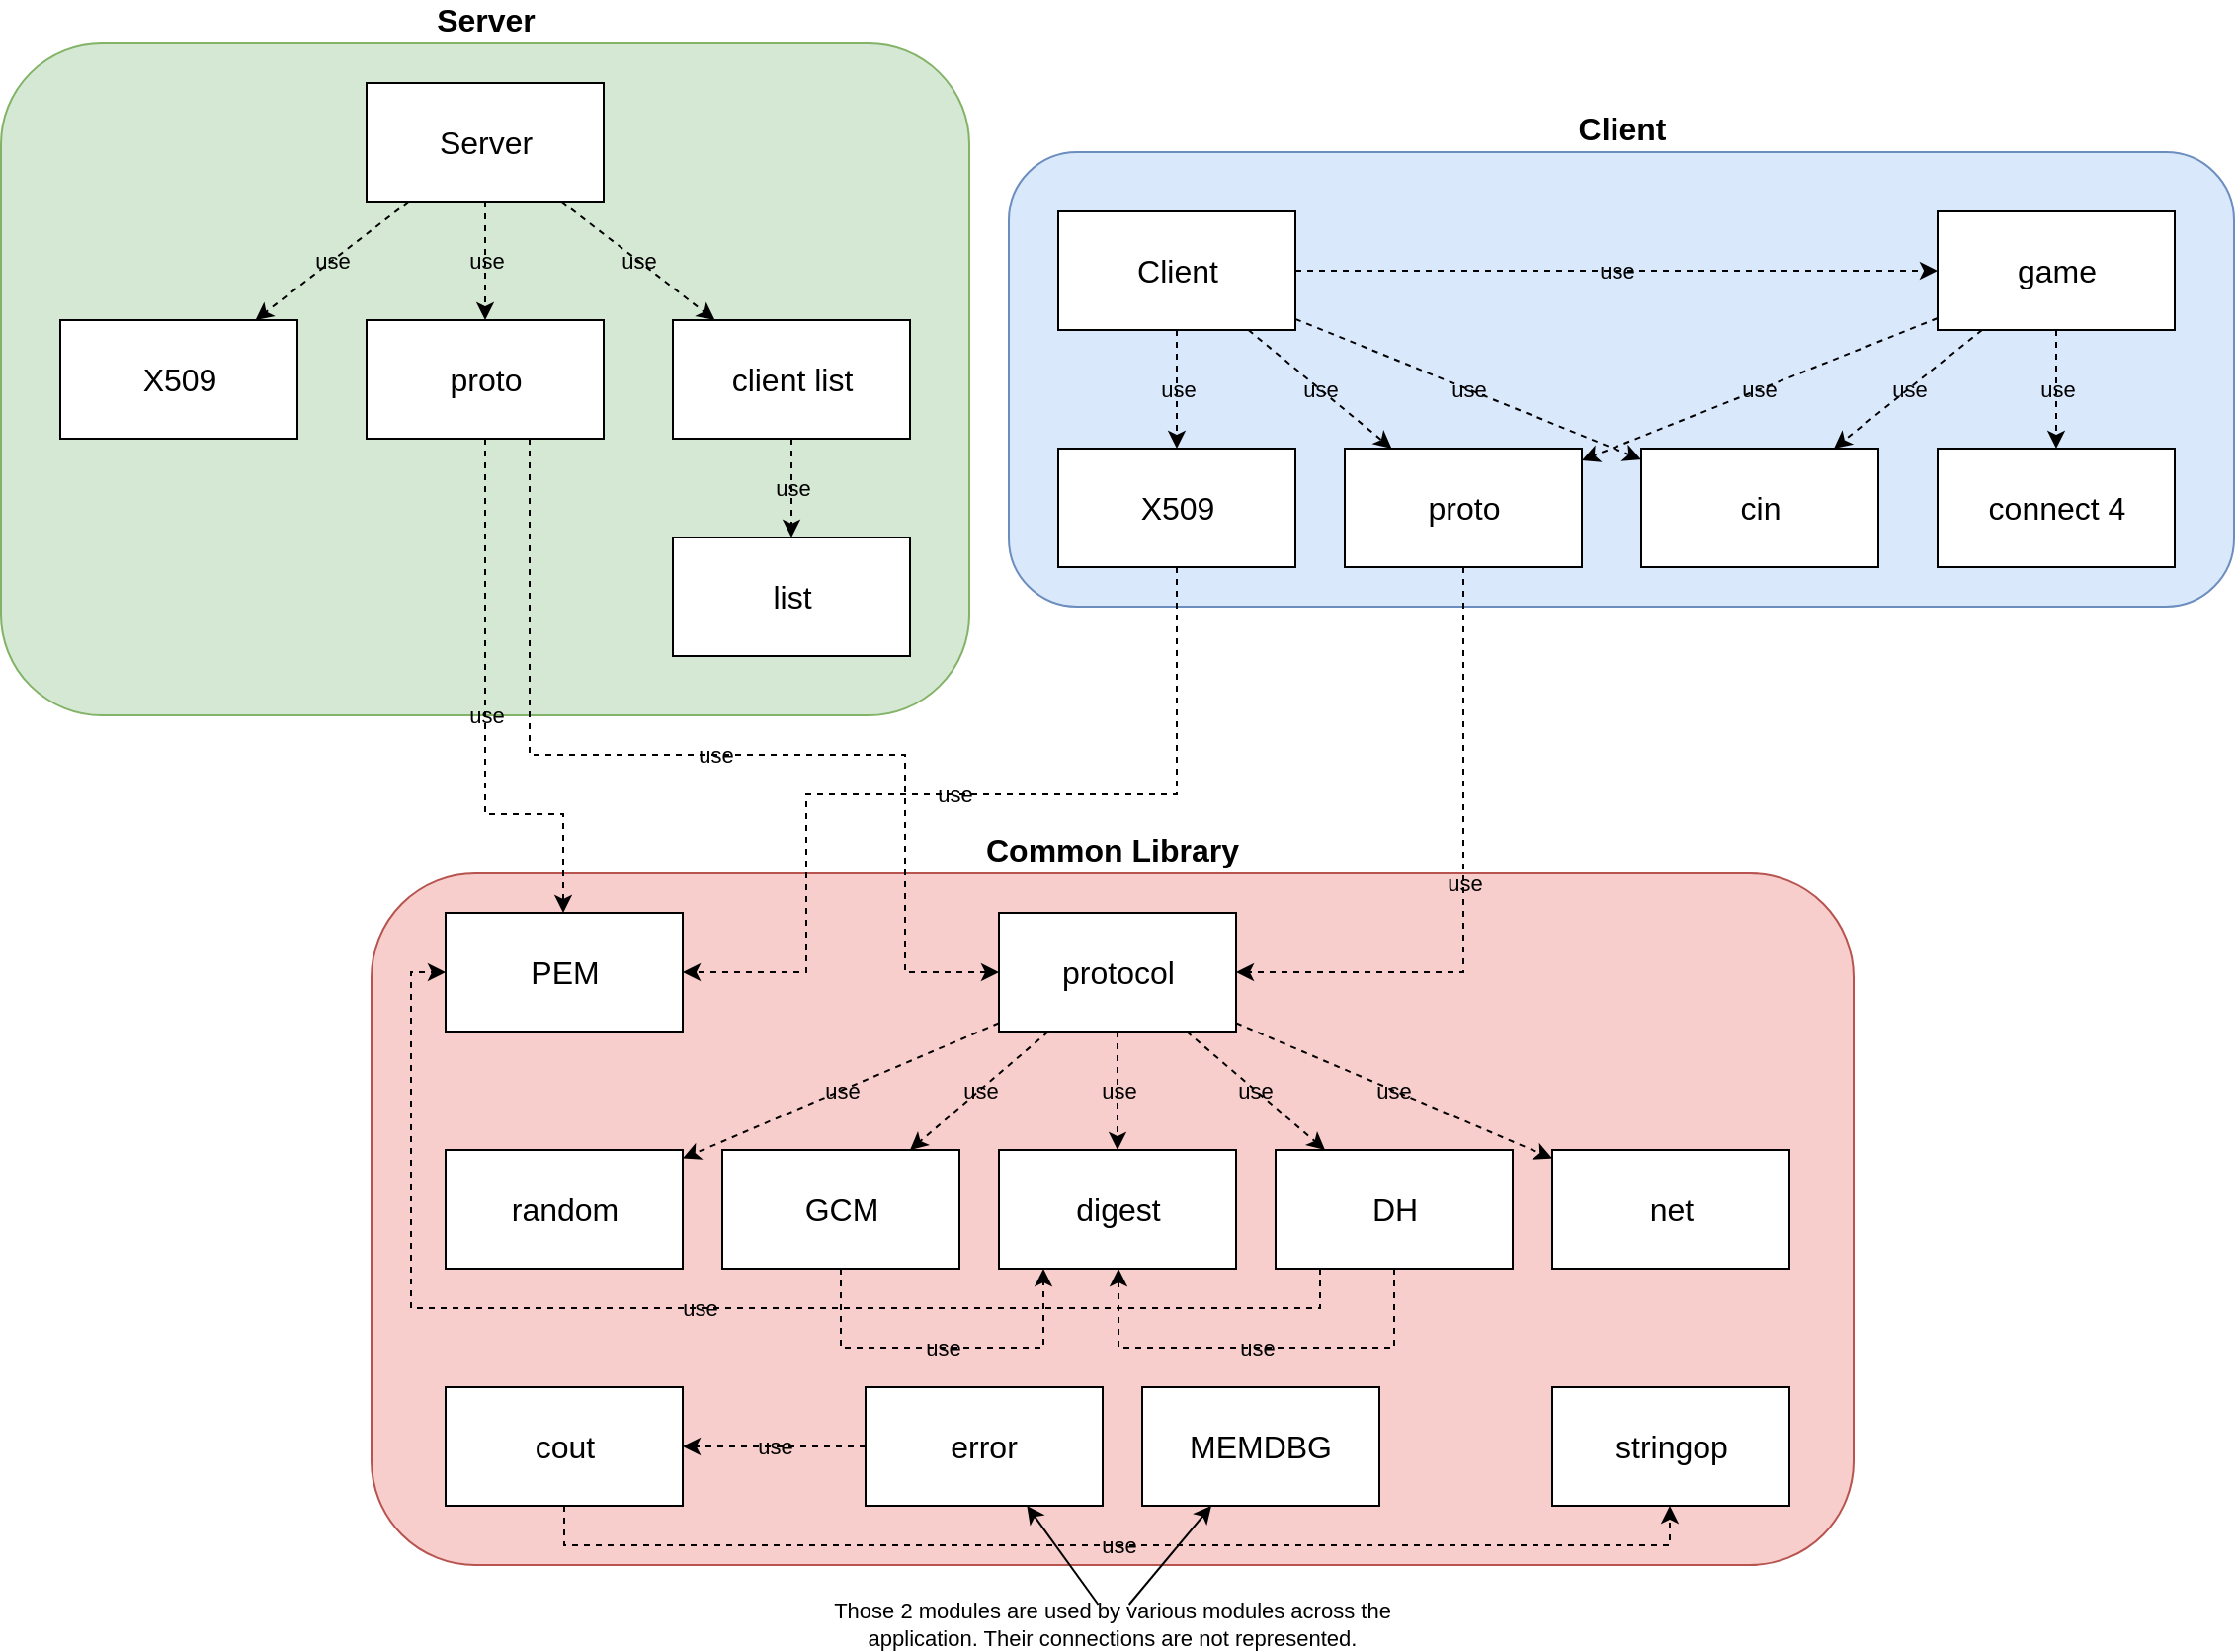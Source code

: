 <mxfile version="13.4.9" type="github"><diagram id="v6ndrUsL8o45m5q_1oVx" name="Page-1"><mxGraphModel dx="2710" dy="2063" grid="1" gridSize="10" guides="1" tooltips="1" connect="1" arrows="1" fold="1" page="1" pageScale="1" pageWidth="690" pageHeight="980" math="0" shadow="0"><root><mxCell id="0"/><mxCell id="1" parent="0"/><mxCell id="l-FpGZ8o_t8Qon5oo5UB-2" value="Common Library" style="rounded=1;whiteSpace=wrap;html=1;fontSize=16;fontStyle=1;labelPosition=center;verticalLabelPosition=top;align=center;verticalAlign=bottom;fillColor=#f8cecc;strokeColor=#b85450;" vertex="1" parent="1"><mxGeometry x="170" y="330" width="750" height="350" as="geometry"/></mxCell><mxCell id="l-FpGZ8o_t8Qon5oo5UB-3" value="net" style="rounded=0;whiteSpace=wrap;html=1;fontSize=16;" vertex="1" parent="1"><mxGeometry x="767.5" y="470" width="120" height="60" as="geometry"/></mxCell><mxCell id="l-FpGZ8o_t8Qon5oo5UB-4" value="digest" style="rounded=0;whiteSpace=wrap;html=1;fontSize=16;" vertex="1" parent="1"><mxGeometry x="487.5" y="470" width="120" height="60" as="geometry"/></mxCell><mxCell id="l-FpGZ8o_t8Qon5oo5UB-37" value="use" style="edgeStyle=orthogonalEdgeStyle;rounded=0;orthogonalLoop=1;jettySize=auto;html=1;dashed=1;labelBackgroundColor=none;fontSize=11;" edge="1" parent="1" source="l-FpGZ8o_t8Qon5oo5UB-5" target="l-FpGZ8o_t8Qon5oo5UB-9"><mxGeometry relative="1" as="geometry"><Array as="points"><mxPoint x="267" y="670"/><mxPoint x="827" y="670"/></Array></mxGeometry></mxCell><mxCell id="l-FpGZ8o_t8Qon5oo5UB-5" value="cout" style="rounded=0;whiteSpace=wrap;html=1;fontSize=16;" vertex="1" parent="1"><mxGeometry x="207.5" y="590" width="120" height="60" as="geometry"/></mxCell><mxCell id="l-FpGZ8o_t8Qon5oo5UB-33" value="use" style="edgeStyle=orthogonalEdgeStyle;rounded=0;orthogonalLoop=1;jettySize=auto;html=1;dashed=1;labelBackgroundColor=none;fontSize=11;elbow=vertical;" edge="1" parent="1" source="l-FpGZ8o_t8Qon5oo5UB-6" target="l-FpGZ8o_t8Qon5oo5UB-4"><mxGeometry relative="1" as="geometry"><Array as="points"><mxPoint x="687" y="570"/><mxPoint x="548" y="570"/></Array></mxGeometry></mxCell><mxCell id="l-FpGZ8o_t8Qon5oo5UB-34" value="use" style="edgeStyle=orthogonalEdgeStyle;rounded=0;orthogonalLoop=1;jettySize=auto;html=1;dashed=1;labelBackgroundColor=none;fontSize=11;" edge="1" parent="1" source="l-FpGZ8o_t8Qon5oo5UB-6" target="l-FpGZ8o_t8Qon5oo5UB-12"><mxGeometry relative="1" as="geometry"><Array as="points"><mxPoint x="650" y="550"/><mxPoint x="190" y="550"/><mxPoint x="190" y="380"/></Array></mxGeometry></mxCell><mxCell id="l-FpGZ8o_t8Qon5oo5UB-6" value="DH" style="rounded=0;whiteSpace=wrap;html=1;fontSize=16;" vertex="1" parent="1"><mxGeometry x="627.5" y="470" width="120" height="60" as="geometry"/></mxCell><mxCell id="l-FpGZ8o_t8Qon5oo5UB-35" value="use" style="edgeStyle=orthogonalEdgeStyle;rounded=0;orthogonalLoop=1;jettySize=auto;html=1;dashed=1;labelBackgroundColor=none;fontSize=11;" edge="1" parent="1" source="l-FpGZ8o_t8Qon5oo5UB-7" target="l-FpGZ8o_t8Qon5oo5UB-4"><mxGeometry relative="1" as="geometry"><Array as="points"><mxPoint x="407" y="570"/><mxPoint x="510" y="570"/></Array></mxGeometry></mxCell><mxCell id="l-FpGZ8o_t8Qon5oo5UB-7" value="GCM" style="rounded=0;whiteSpace=wrap;html=1;fontSize=16;" vertex="1" parent="1"><mxGeometry x="347.5" y="470" width="120" height="60" as="geometry"/></mxCell><mxCell id="l-FpGZ8o_t8Qon5oo5UB-8" value="random" style="rounded=0;whiteSpace=wrap;html=1;fontSize=16;" vertex="1" parent="1"><mxGeometry x="207.5" y="470" width="120" height="60" as="geometry"/></mxCell><mxCell id="l-FpGZ8o_t8Qon5oo5UB-9" value="stringop" style="rounded=0;whiteSpace=wrap;html=1;fontSize=16;" vertex="1" parent="1"><mxGeometry x="767.5" y="590" width="120" height="60" as="geometry"/></mxCell><mxCell id="l-FpGZ8o_t8Qon5oo5UB-10" value="MEMDBG" style="rounded=0;whiteSpace=wrap;html=1;fontSize=16;" vertex="1" parent="1"><mxGeometry x="560" y="590" width="120" height="60" as="geometry"/></mxCell><mxCell id="l-FpGZ8o_t8Qon5oo5UB-36" value="use" style="edgeStyle=orthogonalEdgeStyle;rounded=0;orthogonalLoop=1;jettySize=auto;html=1;dashed=1;labelBackgroundColor=none;fontSize=11;" edge="1" parent="1" source="l-FpGZ8o_t8Qon5oo5UB-11" target="l-FpGZ8o_t8Qon5oo5UB-5"><mxGeometry relative="1" as="geometry"/></mxCell><mxCell id="l-FpGZ8o_t8Qon5oo5UB-11" value="error" style="rounded=0;whiteSpace=wrap;html=1;fontSize=16;" vertex="1" parent="1"><mxGeometry x="420" y="590" width="120" height="60" as="geometry"/></mxCell><mxCell id="l-FpGZ8o_t8Qon5oo5UB-12" value="PEM" style="rounded=0;whiteSpace=wrap;html=1;fontSize=16;" vertex="1" parent="1"><mxGeometry x="207.5" y="350" width="120" height="60" as="geometry"/></mxCell><mxCell id="l-FpGZ8o_t8Qon5oo5UB-27" value="use" style="edgeStyle=orthogonalEdgeStyle;rounded=0;orthogonalLoop=1;jettySize=auto;html=1;fontSize=11;dashed=1;labelBackgroundColor=none;" edge="1" parent="1" source="l-FpGZ8o_t8Qon5oo5UB-13" target="l-FpGZ8o_t8Qon5oo5UB-4"><mxGeometry relative="1" as="geometry"/></mxCell><mxCell id="l-FpGZ8o_t8Qon5oo5UB-28" value="use" style="rounded=0;orthogonalLoop=1;jettySize=auto;html=1;dashed=1;labelBackgroundColor=none;fontSize=11;" edge="1" parent="1" source="l-FpGZ8o_t8Qon5oo5UB-13" target="l-FpGZ8o_t8Qon5oo5UB-7"><mxGeometry relative="1" as="geometry"/></mxCell><mxCell id="l-FpGZ8o_t8Qon5oo5UB-29" value="use" style="edgeStyle=none;rounded=0;orthogonalLoop=1;jettySize=auto;html=1;dashed=1;labelBackgroundColor=none;fontSize=11;" edge="1" parent="1" source="l-FpGZ8o_t8Qon5oo5UB-13" target="l-FpGZ8o_t8Qon5oo5UB-6"><mxGeometry relative="1" as="geometry"/></mxCell><mxCell id="l-FpGZ8o_t8Qon5oo5UB-30" value="use" style="edgeStyle=none;rounded=0;orthogonalLoop=1;jettySize=auto;html=1;dashed=1;labelBackgroundColor=none;fontSize=11;" edge="1" parent="1" source="l-FpGZ8o_t8Qon5oo5UB-13" target="l-FpGZ8o_t8Qon5oo5UB-3"><mxGeometry relative="1" as="geometry"/></mxCell><mxCell id="l-FpGZ8o_t8Qon5oo5UB-31" value="use" style="edgeStyle=none;rounded=0;orthogonalLoop=1;jettySize=auto;html=1;dashed=1;labelBackgroundColor=none;fontSize=11;" edge="1" parent="1" source="l-FpGZ8o_t8Qon5oo5UB-13" target="l-FpGZ8o_t8Qon5oo5UB-8"><mxGeometry relative="1" as="geometry"/></mxCell><mxCell id="l-FpGZ8o_t8Qon5oo5UB-13" value="protocol" style="rounded=0;whiteSpace=wrap;html=1;fontSize=16;" vertex="1" parent="1"><mxGeometry x="487.5" y="350" width="120" height="60" as="geometry"/></mxCell><mxCell id="l-FpGZ8o_t8Qon5oo5UB-14" value="Server" style="rounded=1;whiteSpace=wrap;html=1;fontSize=16;fontStyle=1;labelPosition=center;verticalLabelPosition=top;align=center;verticalAlign=bottom;fillColor=#d5e8d4;strokeColor=#82b366;" vertex="1" parent="1"><mxGeometry x="-17.5" y="-90" width="490" height="340" as="geometry"/></mxCell><mxCell id="l-FpGZ8o_t8Qon5oo5UB-15" value="Client" style="rounded=1;whiteSpace=wrap;html=1;fontSize=16;fontStyle=1;labelPosition=center;verticalLabelPosition=top;align=center;verticalAlign=bottom;fillColor=#dae8fc;strokeColor=#6c8ebf;" vertex="1" parent="1"><mxGeometry x="492.5" y="-35" width="620" height="230" as="geometry"/></mxCell><mxCell id="l-FpGZ8o_t8Qon5oo5UB-41" value="use" style="edgeStyle=none;rounded=0;orthogonalLoop=1;jettySize=auto;html=1;labelBackgroundColor=none;fontSize=11;dashed=1;" edge="1" parent="1" source="l-FpGZ8o_t8Qon5oo5UB-16" target="l-FpGZ8o_t8Qon5oo5UB-19"><mxGeometry relative="1" as="geometry"/></mxCell><mxCell id="l-FpGZ8o_t8Qon5oo5UB-42" value="use" style="edgeStyle=none;rounded=0;orthogonalLoop=1;jettySize=auto;html=1;dashed=1;labelBackgroundColor=none;fontSize=11;" edge="1" parent="1" source="l-FpGZ8o_t8Qon5oo5UB-16" target="l-FpGZ8o_t8Qon5oo5UB-20"><mxGeometry relative="1" as="geometry"/></mxCell><mxCell id="l-FpGZ8o_t8Qon5oo5UB-43" value="use" style="edgeStyle=none;rounded=0;orthogonalLoop=1;jettySize=auto;html=1;dashed=1;labelBackgroundColor=none;fontSize=11;" edge="1" parent="1" source="l-FpGZ8o_t8Qon5oo5UB-16" target="l-FpGZ8o_t8Qon5oo5UB-17"><mxGeometry relative="1" as="geometry"/></mxCell><mxCell id="l-FpGZ8o_t8Qon5oo5UB-16" value="Server" style="rounded=0;whiteSpace=wrap;html=1;fontSize=16;" vertex="1" parent="1"><mxGeometry x="167.5" y="-70" width="120" height="60" as="geometry"/></mxCell><mxCell id="l-FpGZ8o_t8Qon5oo5UB-44" value="use" style="edgeStyle=none;rounded=0;orthogonalLoop=1;jettySize=auto;html=1;dashed=1;labelBackgroundColor=none;fontSize=11;" edge="1" parent="1" source="l-FpGZ8o_t8Qon5oo5UB-17" target="l-FpGZ8o_t8Qon5oo5UB-18"><mxGeometry relative="1" as="geometry"/></mxCell><mxCell id="l-FpGZ8o_t8Qon5oo5UB-17" value="client list" style="rounded=0;whiteSpace=wrap;html=1;fontSize=16;" vertex="1" parent="1"><mxGeometry x="322.5" y="50" width="120" height="60" as="geometry"/></mxCell><mxCell id="l-FpGZ8o_t8Qon5oo5UB-18" value="list" style="rounded=0;whiteSpace=wrap;html=1;fontSize=16;" vertex="1" parent="1"><mxGeometry x="322.5" y="160" width="120" height="60" as="geometry"/></mxCell><mxCell id="l-FpGZ8o_t8Qon5oo5UB-45" value="use" style="edgeStyle=orthogonalEdgeStyle;rounded=0;orthogonalLoop=1;jettySize=auto;html=1;dashed=1;labelBackgroundColor=none;fontSize=11;" edge="1" parent="1" source="l-FpGZ8o_t8Qon5oo5UB-19" target="l-FpGZ8o_t8Qon5oo5UB-13"><mxGeometry relative="1" as="geometry"><Array as="points"><mxPoint x="250" y="270"/><mxPoint x="440" y="270"/><mxPoint x="440" y="380"/></Array></mxGeometry></mxCell><mxCell id="l-FpGZ8o_t8Qon5oo5UB-46" value="use" style="edgeStyle=orthogonalEdgeStyle;rounded=0;orthogonalLoop=1;jettySize=auto;html=1;dashed=1;labelBackgroundColor=none;fontSize=11;" edge="1" parent="1" source="l-FpGZ8o_t8Qon5oo5UB-19" target="l-FpGZ8o_t8Qon5oo5UB-12"><mxGeometry relative="1" as="geometry"><Array as="points"><mxPoint x="227" y="300"/><mxPoint x="267" y="300"/></Array></mxGeometry></mxCell><mxCell id="l-FpGZ8o_t8Qon5oo5UB-19" value="proto" style="rounded=0;whiteSpace=wrap;html=1;fontSize=16;" vertex="1" parent="1"><mxGeometry x="167.5" y="50" width="120" height="60" as="geometry"/></mxCell><mxCell id="l-FpGZ8o_t8Qon5oo5UB-20" value="X509" style="rounded=0;whiteSpace=wrap;html=1;fontSize=16;" vertex="1" parent="1"><mxGeometry x="12.5" y="50" width="120" height="60" as="geometry"/></mxCell><mxCell id="l-FpGZ8o_t8Qon5oo5UB-47" value="use" style="edgeStyle=orthogonalEdgeStyle;rounded=0;orthogonalLoop=1;jettySize=auto;html=1;dashed=1;labelBackgroundColor=none;fontSize=11;" edge="1" parent="1" source="l-FpGZ8o_t8Qon5oo5UB-21" target="l-FpGZ8o_t8Qon5oo5UB-24"><mxGeometry relative="1" as="geometry"/></mxCell><mxCell id="l-FpGZ8o_t8Qon5oo5UB-48" value="use" style="rounded=0;orthogonalLoop=1;jettySize=auto;html=1;dashed=1;labelBackgroundColor=none;fontSize=11;" edge="1" parent="1" source="l-FpGZ8o_t8Qon5oo5UB-21" target="l-FpGZ8o_t8Qon5oo5UB-25"><mxGeometry relative="1" as="geometry"/></mxCell><mxCell id="l-FpGZ8o_t8Qon5oo5UB-49" value="use" style="edgeStyle=none;rounded=0;orthogonalLoop=1;jettySize=auto;html=1;dashed=1;labelBackgroundColor=none;fontSize=11;" edge="1" parent="1" source="l-FpGZ8o_t8Qon5oo5UB-21" target="l-FpGZ8o_t8Qon5oo5UB-26"><mxGeometry relative="1" as="geometry"/></mxCell><mxCell id="l-FpGZ8o_t8Qon5oo5UB-50" value="use" style="edgeStyle=none;rounded=0;orthogonalLoop=1;jettySize=auto;html=1;dashed=1;labelBackgroundColor=none;fontSize=11;" edge="1" parent="1" source="l-FpGZ8o_t8Qon5oo5UB-21" target="l-FpGZ8o_t8Qon5oo5UB-22"><mxGeometry relative="1" as="geometry"/></mxCell><mxCell id="l-FpGZ8o_t8Qon5oo5UB-21" value="Client" style="rounded=0;whiteSpace=wrap;html=1;fontSize=16;" vertex="1" parent="1"><mxGeometry x="517.5" y="-5" width="120" height="60" as="geometry"/></mxCell><mxCell id="l-FpGZ8o_t8Qon5oo5UB-51" value="use" style="edgeStyle=none;rounded=0;orthogonalLoop=1;jettySize=auto;html=1;dashed=1;labelBackgroundColor=none;fontSize=11;" edge="1" parent="1" source="l-FpGZ8o_t8Qon5oo5UB-22" target="l-FpGZ8o_t8Qon5oo5UB-23"><mxGeometry relative="1" as="geometry"/></mxCell><mxCell id="l-FpGZ8o_t8Qon5oo5UB-52" value="use" style="edgeStyle=none;rounded=0;orthogonalLoop=1;jettySize=auto;html=1;dashed=1;labelBackgroundColor=none;fontSize=11;" edge="1" parent="1" source="l-FpGZ8o_t8Qon5oo5UB-22" target="l-FpGZ8o_t8Qon5oo5UB-26"><mxGeometry relative="1" as="geometry"/></mxCell><mxCell id="l-FpGZ8o_t8Qon5oo5UB-53" value="use" style="edgeStyle=none;rounded=0;orthogonalLoop=1;jettySize=auto;html=1;dashed=1;labelBackgroundColor=none;fontSize=11;" edge="1" parent="1" source="l-FpGZ8o_t8Qon5oo5UB-22" target="l-FpGZ8o_t8Qon5oo5UB-25"><mxGeometry relative="1" as="geometry"/></mxCell><mxCell id="l-FpGZ8o_t8Qon5oo5UB-22" value="game" style="rounded=0;whiteSpace=wrap;html=1;fontSize=16;" vertex="1" parent="1"><mxGeometry x="962.5" y="-5" width="120" height="60" as="geometry"/></mxCell><mxCell id="l-FpGZ8o_t8Qon5oo5UB-23" value="connect 4" style="rounded=0;whiteSpace=wrap;html=1;fontSize=16;" vertex="1" parent="1"><mxGeometry x="962.5" y="115" width="120" height="60" as="geometry"/></mxCell><mxCell id="l-FpGZ8o_t8Qon5oo5UB-54" value="use" style="edgeStyle=orthogonalEdgeStyle;rounded=0;orthogonalLoop=1;jettySize=auto;html=1;dashed=1;labelBackgroundColor=none;fontSize=11;" edge="1" parent="1" source="l-FpGZ8o_t8Qon5oo5UB-24" target="l-FpGZ8o_t8Qon5oo5UB-12"><mxGeometry relative="1" as="geometry"><Array as="points"><mxPoint x="577" y="290"/><mxPoint x="390" y="290"/><mxPoint x="390" y="380"/></Array></mxGeometry></mxCell><mxCell id="l-FpGZ8o_t8Qon5oo5UB-24" value="X509" style="rounded=0;whiteSpace=wrap;html=1;fontSize=16;" vertex="1" parent="1"><mxGeometry x="517.5" y="115" width="120" height="60" as="geometry"/></mxCell><mxCell id="l-FpGZ8o_t8Qon5oo5UB-55" value="use" style="edgeStyle=orthogonalEdgeStyle;rounded=0;orthogonalLoop=1;jettySize=auto;html=1;dashed=1;labelBackgroundColor=none;fontSize=11;" edge="1" parent="1" source="l-FpGZ8o_t8Qon5oo5UB-25" target="l-FpGZ8o_t8Qon5oo5UB-13"><mxGeometry relative="1" as="geometry"><Array as="points"><mxPoint x="723" y="380"/></Array></mxGeometry></mxCell><mxCell id="l-FpGZ8o_t8Qon5oo5UB-25" value="proto" style="rounded=0;whiteSpace=wrap;html=1;fontSize=16;" vertex="1" parent="1"><mxGeometry x="662.5" y="115" width="120" height="60" as="geometry"/></mxCell><mxCell id="l-FpGZ8o_t8Qon5oo5UB-26" value="cin" style="rounded=0;whiteSpace=wrap;html=1;fontSize=16;" vertex="1" parent="1"><mxGeometry x="812.5" y="115" width="120" height="60" as="geometry"/></mxCell><mxCell id="l-FpGZ8o_t8Qon5oo5UB-39" style="rounded=0;orthogonalLoop=1;jettySize=auto;html=1;labelBackgroundColor=none;fontSize=11;" edge="1" parent="1" source="l-FpGZ8o_t8Qon5oo5UB-38" target="l-FpGZ8o_t8Qon5oo5UB-11"><mxGeometry relative="1" as="geometry"/></mxCell><mxCell id="l-FpGZ8o_t8Qon5oo5UB-40" style="edgeStyle=none;rounded=0;orthogonalLoop=1;jettySize=auto;html=1;labelBackgroundColor=none;fontSize=11;" edge="1" parent="1" source="l-FpGZ8o_t8Qon5oo5UB-38" target="l-FpGZ8o_t8Qon5oo5UB-10"><mxGeometry relative="1" as="geometry"/></mxCell><mxCell id="l-FpGZ8o_t8Qon5oo5UB-38" value="Those 2 modules are used by various modules across the application. Their connections are not represented." style="text;html=1;strokeColor=none;fillColor=none;align=center;verticalAlign=middle;whiteSpace=wrap;rounded=0;fontSize=11;" vertex="1" parent="1"><mxGeometry x="390" y="700" width="310" height="20" as="geometry"/></mxCell></root></mxGraphModel></diagram></mxfile>